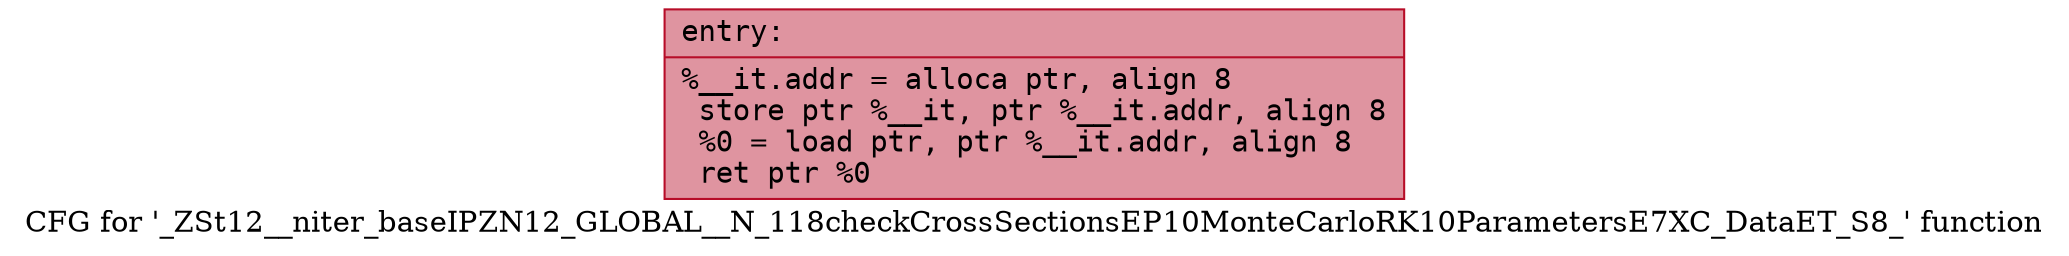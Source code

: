 digraph "CFG for '_ZSt12__niter_baseIPZN12_GLOBAL__N_118checkCrossSectionsEP10MonteCarloRK10ParametersE7XC_DataET_S8_' function" {
	label="CFG for '_ZSt12__niter_baseIPZN12_GLOBAL__N_118checkCrossSectionsEP10MonteCarloRK10ParametersE7XC_DataET_S8_' function";

	Node0x55dab4981150 [shape=record,color="#b70d28ff", style=filled, fillcolor="#b70d2870" fontname="Courier",label="{entry:\l|  %__it.addr = alloca ptr, align 8\l  store ptr %__it, ptr %__it.addr, align 8\l  %0 = load ptr, ptr %__it.addr, align 8\l  ret ptr %0\l}"];
}
